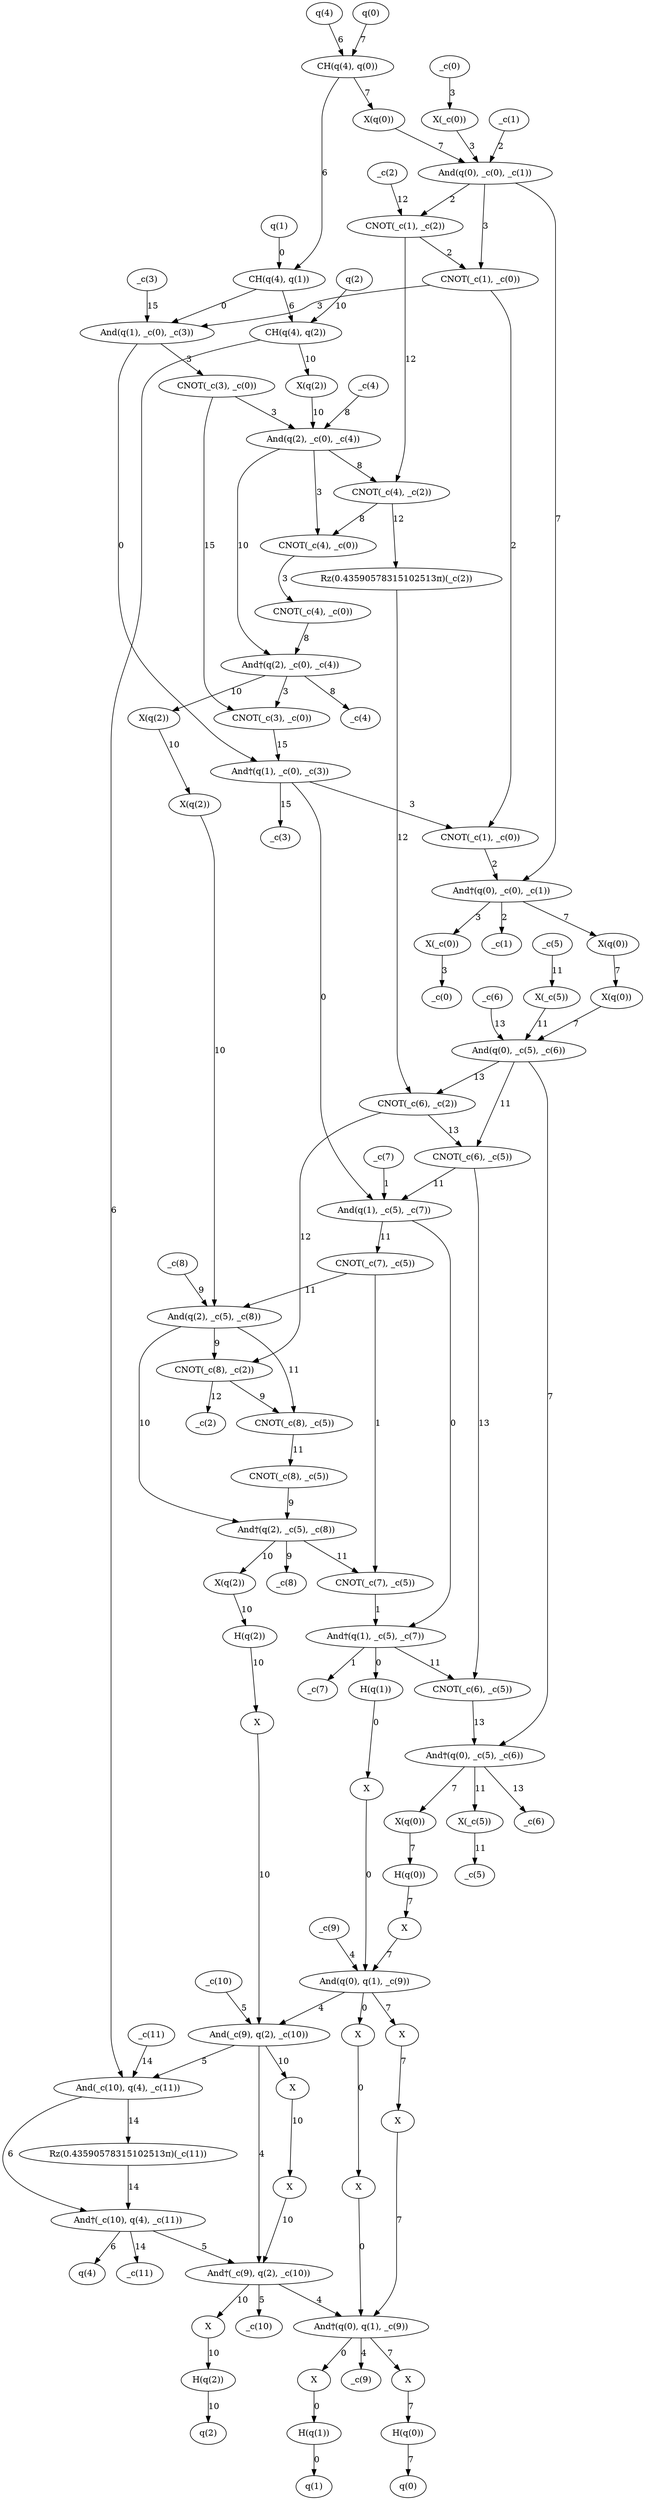 strict digraph {
0 [label="q(1)", qubits=0, matrix=None, ancilla=False];
1 [label="_c(7)", qubits=1, matrix=None, ancilla=True];
2 [label="_c(1)", qubits=2, matrix=None, ancilla=True];
3 [label="_c(0)", qubits=3, matrix=None, ancilla=True];
4 [label="_c(9)", qubits=4, matrix=None, ancilla=True];
5 [label="_c(10)", qubits=5, matrix=None, ancilla=True];
6 [label="q(4)", qubits=6, matrix=None, ancilla=False];
7 [label="q(0)", qubits=7, matrix=None, ancilla=False];
8 [label="_c(4)", qubits=8, matrix=None, ancilla=True];
9 [label="_c(8)", qubits=9, matrix=None, ancilla=True];
10 [label="q(2)", qubits=10, matrix=None, ancilla=False];
11 [label="_c(5)", qubits=11, matrix=None, ancilla=True];
12 [label="_c(2)", qubits=12, matrix=None, ancilla=True];
13 [label="_c(6)", qubits=13, matrix=None, ancilla=True];
14 [label="_c(11)", qubits=14, matrix=None, ancilla=True];
15 [label="_c(3)", qubits=15, matrix=None, ancilla=True];
16 [label="CH(q(4), q(0))", qubits="6,7", matrix="[[0.7071067811865475, 0.7071067811865475], [0.7071067811865475, -0.7071067811865475]]"];
17 [label="X(_c(0))", qubits=3, matrix="[[0, 1], [1, 0]]"];
18 [label="X(_c(5))", qubits=11, matrix="[[0, 1], [1, 0]]"];
19 [label="CH(q(4), q(1))", qubits="6,0", matrix="[[0.7071067811865475, 0.7071067811865475], [0.7071067811865475, -0.7071067811865475]]"];
20 [label="X(q(0))", qubits=7, matrix="[[0, 1], [1, 0]]"];
21 [label="CH(q(4), q(2))", qubits="6,10", matrix="[[0.7071067811865475, 0.7071067811865475], [0.7071067811865475, -0.7071067811865475]]"];
22 [label="And(q(0), _c(0), _c(1))", qubits="7,3,2", matrix="[[0, 1], [1, 0]]"];
23 [label="X(q(2))", qubits=10, matrix="[[0, 1], [1, 0]]"];
24 [label="CNOT(_c(1), _c(2))", qubits="2,12", matrix="[[0, 1], [1, 0]]"];
25 [label="CNOT(_c(1), _c(0))", qubits="2,3", matrix="[[0, 1], [1, 0]]"];
26 [label="And(q(1), _c(0), _c(3))", qubits="0,3,15", matrix="[[0, 1], [1, 0]]"];
27 [label="CNOT(_c(3), _c(0))", qubits="15,3", matrix="[[0, 1], [1, 0]]"];
28 [label="And(q(2), _c(0), _c(4))", qubits="10,3,8", matrix="[[0, 1], [1, 0]]"];
29 [label="CNOT(_c(4), _c(2))", qubits="8,12", matrix="[[0, 1], [1, 0]]"];
30 [label="CNOT(_c(4), _c(0))", qubits="8,3", matrix="[[0, 1], [1, 0]]"];
31 [label="Rz(0.43590578315102513π)(_c(2))", qubits=12, matrix="[[(0.7745966692414834-0.6324555320336759j), 0], [0, (0.7745966692414834+0.6324555320336759j)]]"];
32 [label="CNOT(_c(4), _c(0))", qubits="8,3", matrix="[[0, 1], [1, 0]]"];
33 [label="And†(q(2), _c(0), _c(4))", qubits="10,3,8", matrix="[[0, 1], [1, 0]]"];
34 [label="X(q(2))", qubits=10, matrix="[[0, 1], [1, 0]]"];
35 [label="CNOT(_c(3), _c(0))", qubits="15,3", matrix="[[0, 1], [1, 0]]"];
36 [label="And†(q(1), _c(0), _c(3))", qubits="0,3,15", matrix="[[0, 1], [1, 0]]"];
37 [label="X(q(2))", qubits=10, matrix="[[0, 1], [1, 0]]"];
38 [label="CNOT(_c(1), _c(0))", qubits="2,3", matrix="[[0, 1], [1, 0]]"];
39 [label="And†(q(0), _c(0), _c(1))", qubits="7,3,2", matrix="[[0, 1], [1, 0]]"];
40 [label="X(q(0))", qubits=7, matrix="[[0, 1], [1, 0]]"];
41 [label="X(_c(0))", qubits=3, matrix="[[0, 1], [1, 0]]"];
42 [label="X(q(0))", qubits=7, matrix="[[0, 1], [1, 0]]"];
43 [label="And(q(0), _c(5), _c(6))", qubits="7,11,13", matrix="[[0, 1], [1, 0]]"];
44 [label="CNOT(_c(6), _c(2))", qubits="13,12", matrix="[[0, 1], [1, 0]]"];
45 [label="CNOT(_c(6), _c(5))", qubits="13,11", matrix="[[0, 1], [1, 0]]"];
46 [label="And(q(1), _c(5), _c(7))", qubits="0,11,1", matrix="[[0, 1], [1, 0]]"];
47 [label="CNOT(_c(7), _c(5))", qubits="1,11", matrix="[[0, 1], [1, 0]]"];
48 [label="And(q(2), _c(5), _c(8))", qubits="10,11,9", matrix="[[0, 1], [1, 0]]"];
49 [label="CNOT(_c(8), _c(2))", qubits="9,12", matrix="[[0, 1], [1, 0]]"];
50 [label="CNOT(_c(8), _c(5))", qubits="9,11", matrix="[[0, 1], [1, 0]]"];
51 [label="CNOT(_c(8), _c(5))", qubits="9,11", matrix="[[0, 1], [1, 0]]"];
52 [label="And†(q(2), _c(5), _c(8))", qubits="10,11,9", matrix="[[0, 1], [1, 0]]"];
53 [label="X(q(2))", qubits=10, matrix="[[0, 1], [1, 0]]"];
54 [label="CNOT(_c(7), _c(5))", qubits="1,11", matrix="[[0, 1], [1, 0]]"];
55 [label="And†(q(1), _c(5), _c(7))", qubits="0,11,1", matrix="[[0, 1], [1, 0]]"];
56 [label="H(q(2))", qubits=10, matrix="[[0.7071067811865475, 0.7071067811865475], [0.7071067811865475, -0.7071067811865475]]"];
57 [label="CNOT(_c(6), _c(5))", qubits="13,11", matrix="[[0, 1], [1, 0]]"];
58 [label="H(q(1))", qubits=0, matrix="[[0.7071067811865475, 0.7071067811865475], [0.7071067811865475, -0.7071067811865475]]"];
59 [label="And†(q(0), _c(5), _c(6))", qubits="7,11,13", matrix="[[0, 1], [1, 0]]"];
60 [label="X(q(0))", qubits=7, matrix="[[0, 1], [1, 0]]"];
61 [label="X(_c(5))", qubits=11, matrix="[[0, 1], [1, 0]]"];
62 [label="H(q(0))", qubits=7, matrix="[[0.7071067811865475, 0.7071067811865475], [0.7071067811865475, -0.7071067811865475]]"];
63 [label=X, qubits=7, matrix="[[0, 1], [1, 0]]"];
64 [label=X, qubits=0, matrix="[[0, 1], [1, 0]]"];
65 [label="And(q(0), q(1), _c(9))", qubits="7,0,4", matrix="[[0, 1], [1, 0]]"];
66 [label=X, qubits=7, matrix="[[0, 1], [1, 0]]"];
67 [label=X, qubits=0, matrix="[[0, 1], [1, 0]]"];
68 [label=X, qubits=10, matrix="[[0, 1], [1, 0]]"];
69 [label="And(_c(9), q(2), _c(10))", qubits="4,10,5", matrix="[[0, 1], [1, 0]]"];
70 [label=X, qubits=10, matrix="[[0, 1], [1, 0]]"];
71 [label="And(_c(10), q(4), _c(11))", qubits="5,6,14", matrix="[[0, 1], [1, 0]]"];
72 [label="Rz(0.43590578315102513π)(_c(11))", qubits=14, matrix="[[(0.7745966692414834-0.6324555320336759j), 0], [0, (0.7745966692414834+0.6324555320336759j)]]"];
73 [label="And†(_c(10), q(4), _c(11))", qubits="5,6,14", matrix="[[0, 1], [1, 0]]"];
74 [label=X, qubits=10, matrix="[[0, 1], [1, 0]]"];
75 [label="And†(_c(9), q(2), _c(10))", qubits="4,10,5", matrix="[[0, 1], [1, 0]]"];
76 [label=X, qubits=10, matrix="[[0, 1], [1, 0]]"];
77 [label=X, qubits=7, matrix="[[0, 1], [1, 0]]"];
78 [label=X, qubits=0, matrix="[[0, 1], [1, 0]]"];
79 [label="And†(q(0), q(1), _c(9))", qubits="7,0,4", matrix="[[0, 1], [1, 0]]"];
80 [label=X, qubits=7, matrix="[[0, 1], [1, 0]]"];
81 [label=X, qubits=0, matrix="[[0, 1], [1, 0]]"];
82 [label="H(q(2))", qubits=10, matrix="[[0.7071067811865475, 0.7071067811865475], [0.7071067811865475, -0.7071067811865475]]"];
83 [label="H(q(0))", qubits=7, matrix="[[0.7071067811865475, 0.7071067811865475], [0.7071067811865475, -0.7071067811865475]]"];
84 [label="H(q(1))", qubits=0, matrix="[[0.7071067811865475, 0.7071067811865475], [0.7071067811865475, -0.7071067811865475]]"];
85 [label="q(1)", qubits=0, matrix=None, ancilla=False];
86 [label="_c(7)", qubits=1, matrix=None, ancilla=True];
87 [label="_c(1)", qubits=2, matrix=None, ancilla=True];
88 [label="_c(0)", qubits=3, matrix=None, ancilla=True];
89 [label="_c(9)", qubits=4, matrix=None, ancilla=True];
90 [label="_c(10)", qubits=5, matrix=None, ancilla=True];
91 [label="q(4)", qubits=6, matrix=None, ancilla=False];
92 [label="q(0)", qubits=7, matrix=None, ancilla=False];
93 [label="_c(4)", qubits=8, matrix=None, ancilla=True];
94 [label="_c(8)", qubits=9, matrix=None, ancilla=True];
95 [label="q(2)", qubits=10, matrix=None, ancilla=False];
96 [label="_c(5)", qubits=11, matrix=None, ancilla=True];
97 [label="_c(2)", qubits=12, matrix=None, ancilla=True];
98 [label="_c(6)", qubits=13, matrix=None, ancilla=True];
99 [label="_c(11)", qubits=14, matrix=None, ancilla=True];
100 [label="_c(3)", qubits=15, matrix=None, ancilla=True];
0 -> 19 [label=0];
1 -> 46 [label=1];
2 -> 22 [label=2];
3 -> 17 [label=3];
4 -> 65 [label=4];
5 -> 69 [label=5];
6 -> 16 [label=6];
7 -> 16 [label=7];
8 -> 28 [label=8];
9 -> 48 [label=9];
10 -> 21 [label=10];
11 -> 18 [label=11];
12 -> 24 [label=12];
13 -> 43 [label=13];
14 -> 71 [label=14];
15 -> 26 [label=15];
16 -> 19 [label=6];
16 -> 20 [label=7];
17 -> 22 [label=3];
18 -> 43 [label=11];
19 -> 21 [label=6];
19 -> 26 [label=0];
20 -> 22 [label=7];
21 -> 23 [label=10];
21 -> 71 [label=6];
22 -> 24 [label=2];
22 -> 25 [label=3];
22 -> 39 [label=7];
23 -> 28 [label=10];
24 -> 25 [label=2];
24 -> 29 [label=12];
25 -> 26 [label=3];
25 -> 38 [label=2];
26 -> 27 [label=3];
26 -> 36 [label=0];
27 -> 28 [label=3];
27 -> 35 [label=15];
28 -> 29 [label=8];
28 -> 30 [label=3];
28 -> 33 [label=10];
29 -> 30 [label=8];
29 -> 31 [label=12];
30 -> 32 [label=3];
31 -> 44 [label=12];
32 -> 33 [label=8];
33 -> 34 [label=10];
33 -> 35 [label=3];
33 -> 93 [label=8];
34 -> 37 [label=10];
35 -> 36 [label=15];
36 -> 38 [label=3];
36 -> 46 [label=0];
36 -> 100 [label=15];
37 -> 48 [label=10];
38 -> 39 [label=2];
39 -> 40 [label=7];
39 -> 41 [label=3];
39 -> 87 [label=2];
40 -> 42 [label=7];
41 -> 88 [label=3];
42 -> 43 [label=7];
43 -> 44 [label=13];
43 -> 45 [label=11];
43 -> 59 [label=7];
44 -> 45 [label=13];
44 -> 49 [label=12];
45 -> 46 [label=11];
45 -> 57 [label=13];
46 -> 47 [label=11];
46 -> 55 [label=0];
47 -> 48 [label=11];
47 -> 54 [label=1];
48 -> 49 [label=9];
48 -> 50 [label=11];
48 -> 52 [label=10];
49 -> 50 [label=9];
49 -> 97 [label=12];
50 -> 51 [label=11];
51 -> 52 [label=9];
52 -> 53 [label=10];
52 -> 54 [label=11];
52 -> 94 [label=9];
53 -> 56 [label=10];
54 -> 55 [label=1];
55 -> 57 [label=11];
55 -> 58 [label=0];
55 -> 86 [label=1];
56 -> 68 [label=10];
57 -> 59 [label=13];
58 -> 64 [label=0];
59 -> 60 [label=7];
59 -> 61 [label=11];
59 -> 98 [label=13];
60 -> 62 [label=7];
61 -> 96 [label=11];
62 -> 63 [label=7];
63 -> 65 [label=7];
64 -> 65 [label=0];
65 -> 66 [label=7];
65 -> 67 [label=0];
65 -> 69 [label=4];
66 -> 77 [label=7];
67 -> 78 [label=0];
68 -> 69 [label=10];
69 -> 70 [label=10];
69 -> 71 [label=5];
69 -> 75 [label=4];
70 -> 74 [label=10];
71 -> 72 [label=14];
71 -> 73 [label=6];
72 -> 73 [label=14];
73 -> 75 [label=5];
73 -> 91 [label=6];
73 -> 99 [label=14];
74 -> 75 [label=10];
75 -> 76 [label=10];
75 -> 79 [label=4];
75 -> 90 [label=5];
76 -> 82 [label=10];
77 -> 79 [label=7];
78 -> 79 [label=0];
79 -> 80 [label=7];
79 -> 81 [label=0];
79 -> 89 [label=4];
80 -> 83 [label=7];
81 -> 84 [label=0];
82 -> 95 [label=10];
83 -> 92 [label=7];
84 -> 85 [label=0];
}
